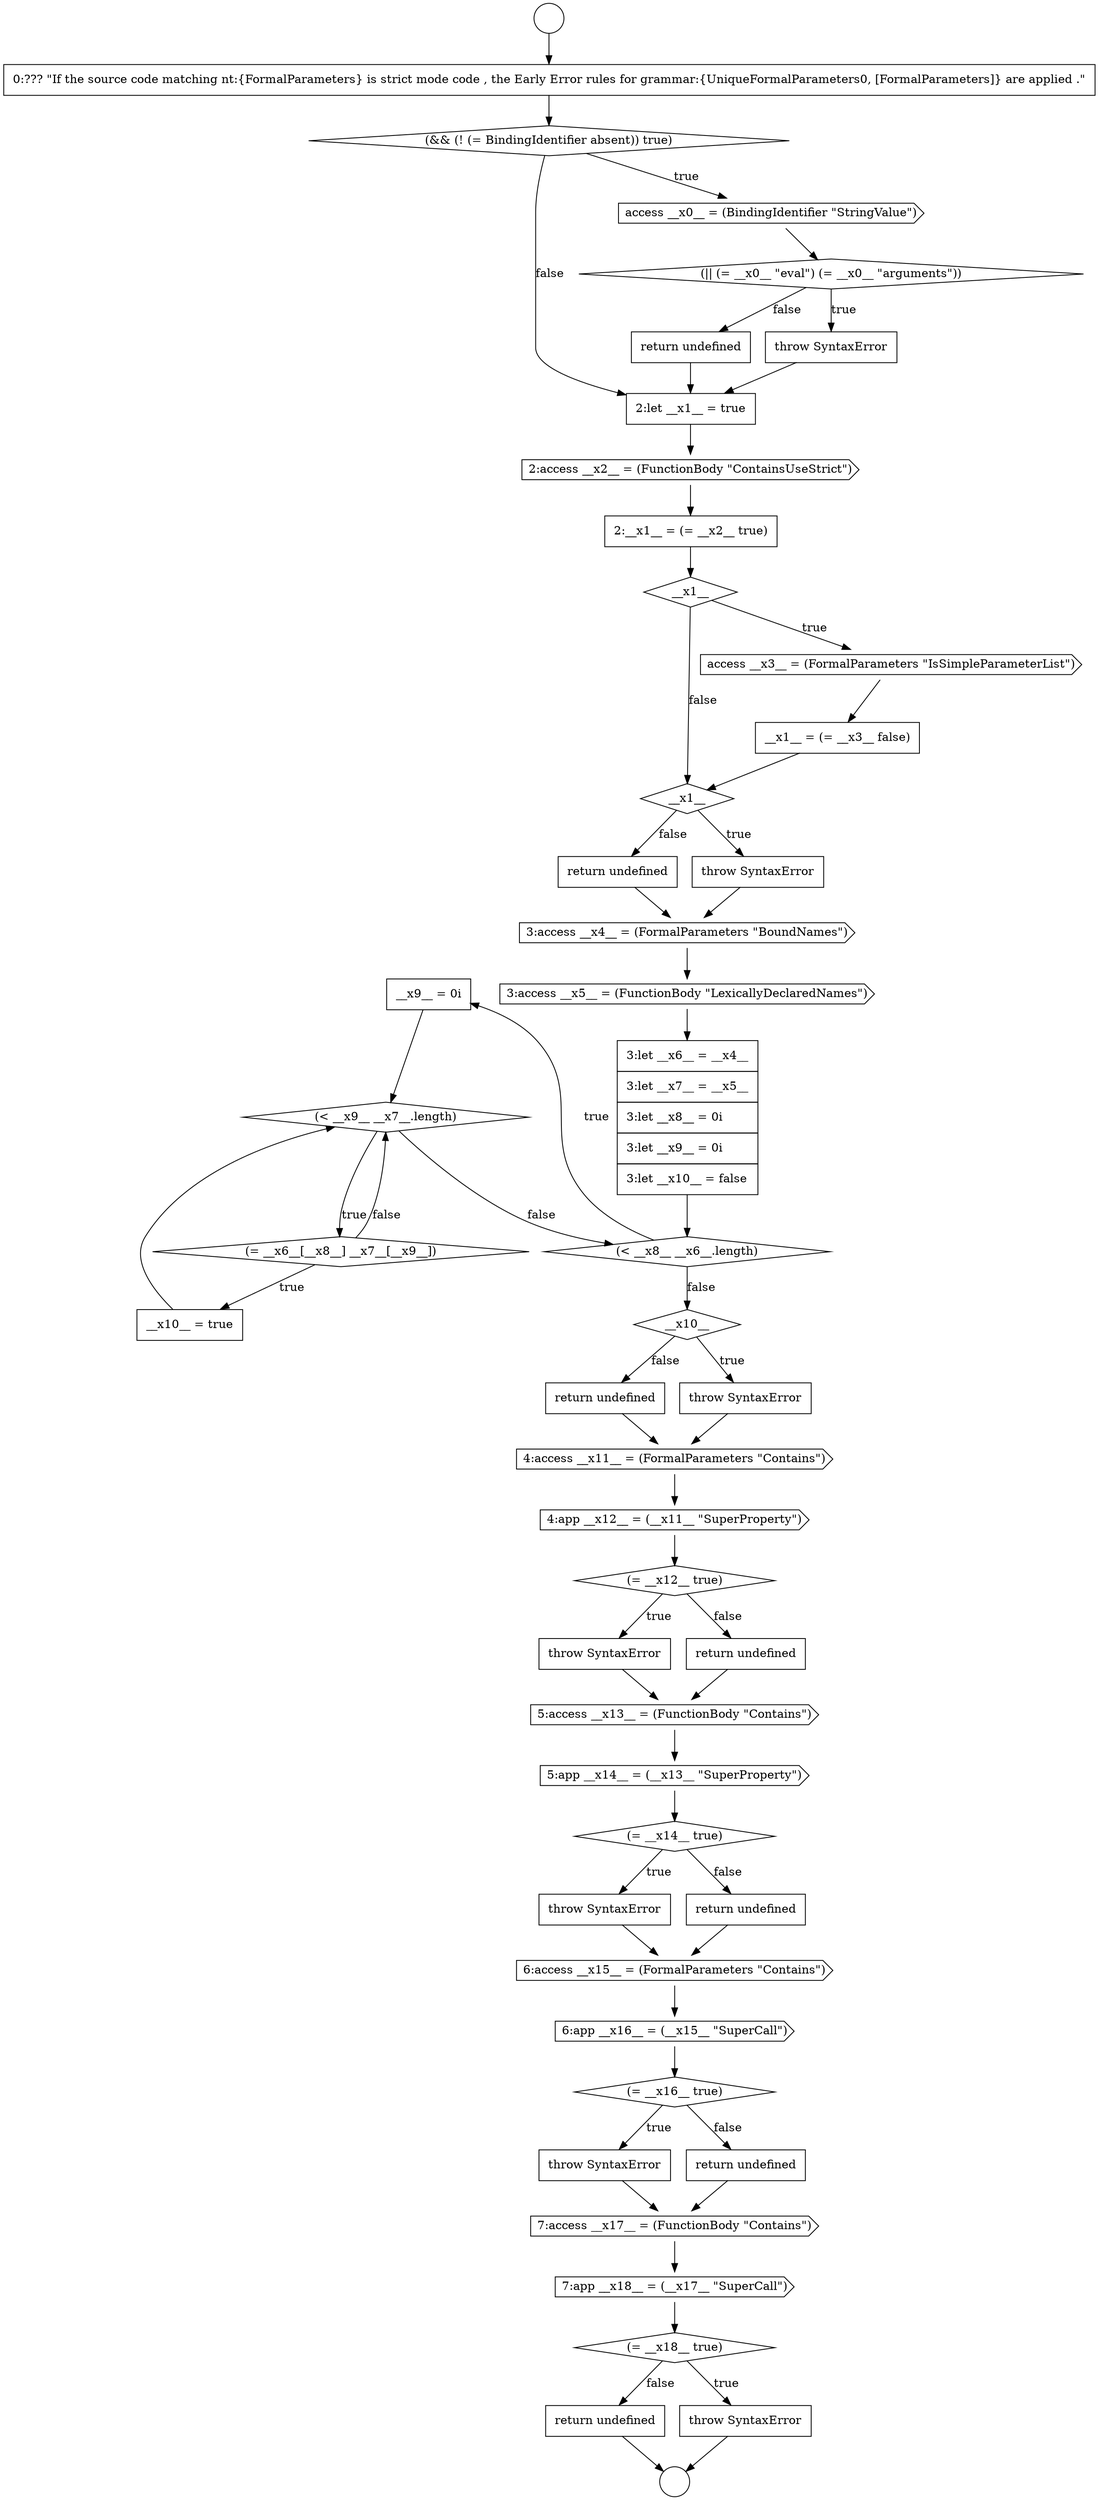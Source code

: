 digraph {
  node19841 [shape=none, margin=0, label=<<font color="black">
    <table border="0" cellborder="1" cellspacing="0" cellpadding="10">
      <tr><td align="left">__x9__ = 0i</td></tr>
    </table>
  </font>> color="black" fillcolor="white" style=filled]
  node19860 [shape=diamond, label=<<font color="black">(= __x16__ true)</font>> color="black" fillcolor="white" style=filled]
  node19863 [shape=cds, label=<<font color="black">7:access __x17__ = (FunctionBody &quot;Contains&quot;)</font>> color="black" fillcolor="white" style=filled]
  node19851 [shape=none, margin=0, label=<<font color="black">
    <table border="0" cellborder="1" cellspacing="0" cellpadding="10">
      <tr><td align="left">throw SyntaxError</td></tr>
    </table>
  </font>> color="black" fillcolor="white" style=filled]
  node19831 [shape=diamond, label=<<font color="black">__x1__</font>> color="black" fillcolor="white" style=filled]
  node19864 [shape=cds, label=<<font color="black">7:app __x18__ = (__x17__ &quot;SuperCall&quot;)</font>> color="black" fillcolor="white" style=filled]
  node19843 [shape=diamond, label=<<font color="black">(= __x6__[__x8__] __x7__[__x9__])</font>> color="black" fillcolor="white" style=filled]
  node19849 [shape=cds, label=<<font color="black">4:app __x12__ = (__x11__ &quot;SuperProperty&quot;)</font>> color="black" fillcolor="white" style=filled]
  node19830 [shape=none, margin=0, label=<<font color="black">
    <table border="0" cellborder="1" cellspacing="0" cellpadding="10">
      <tr><td align="left">2:__x1__ = (= __x2__ true)</td></tr>
    </table>
  </font>> color="black" fillcolor="white" style=filled]
  node19823 [shape=diamond, label=<<font color="black">(&amp;&amp; (! (= BindingIdentifier absent)) true)</font>> color="black" fillcolor="white" style=filled]
  node19826 [shape=none, margin=0, label=<<font color="black">
    <table border="0" cellborder="1" cellspacing="0" cellpadding="10">
      <tr><td align="left">throw SyntaxError</td></tr>
    </table>
  </font>> color="black" fillcolor="white" style=filled]
  node19837 [shape=cds, label=<<font color="black">3:access __x4__ = (FormalParameters &quot;BoundNames&quot;)</font>> color="black" fillcolor="white" style=filled]
  node19856 [shape=none, margin=0, label=<<font color="black">
    <table border="0" cellborder="1" cellspacing="0" cellpadding="10">
      <tr><td align="left">throw SyntaxError</td></tr>
    </table>
  </font>> color="black" fillcolor="white" style=filled]
  node19839 [shape=none, margin=0, label=<<font color="black">
    <table border="0" cellborder="1" cellspacing="0" cellpadding="10">
      <tr><td align="left">3:let __x6__ = __x4__</td></tr>
      <tr><td align="left">3:let __x7__ = __x5__</td></tr>
      <tr><td align="left">3:let __x8__ = 0i</td></tr>
      <tr><td align="left">3:let __x9__ = 0i</td></tr>
      <tr><td align="left">3:let __x10__ = false</td></tr>
    </table>
  </font>> color="black" fillcolor="white" style=filled]
  node19836 [shape=none, margin=0, label=<<font color="black">
    <table border="0" cellborder="1" cellspacing="0" cellpadding="10">
      <tr><td align="left">return undefined</td></tr>
    </table>
  </font>> color="black" fillcolor="white" style=filled]
  node19827 [shape=none, margin=0, label=<<font color="black">
    <table border="0" cellborder="1" cellspacing="0" cellpadding="10">
      <tr><td align="left">return undefined</td></tr>
    </table>
  </font>> color="black" fillcolor="white" style=filled]
  node19840 [shape=diamond, label=<<font color="black">(&lt; __x8__ __x6__.length)</font>> color="black" fillcolor="white" style=filled]
  node19855 [shape=diamond, label=<<font color="black">(= __x14__ true)</font>> color="black" fillcolor="white" style=filled]
  node19845 [shape=diamond, label=<<font color="black">__x10__</font>> color="black" fillcolor="white" style=filled]
  node19842 [shape=diamond, label=<<font color="black">(&lt; __x9__ __x7__.length)</font>> color="black" fillcolor="white" style=filled]
  node19835 [shape=none, margin=0, label=<<font color="black">
    <table border="0" cellborder="1" cellspacing="0" cellpadding="10">
      <tr><td align="left">throw SyntaxError</td></tr>
    </table>
  </font>> color="black" fillcolor="white" style=filled]
  node19832 [shape=cds, label=<<font color="black">access __x3__ = (FormalParameters &quot;IsSimpleParameterList&quot;)</font>> color="black" fillcolor="white" style=filled]
  node19857 [shape=none, margin=0, label=<<font color="black">
    <table border="0" cellborder="1" cellspacing="0" cellpadding="10">
      <tr><td align="left">return undefined</td></tr>
    </table>
  </font>> color="black" fillcolor="white" style=filled]
  node19854 [shape=cds, label=<<font color="black">5:app __x14__ = (__x13__ &quot;SuperProperty&quot;)</font>> color="black" fillcolor="white" style=filled]
  node19847 [shape=none, margin=0, label=<<font color="black">
    <table border="0" cellborder="1" cellspacing="0" cellpadding="10">
      <tr><td align="left">return undefined</td></tr>
    </table>
  </font>> color="black" fillcolor="white" style=filled]
  node19850 [shape=diamond, label=<<font color="black">(= __x12__ true)</font>> color="black" fillcolor="white" style=filled]
  node19867 [shape=none, margin=0, label=<<font color="black">
    <table border="0" cellborder="1" cellspacing="0" cellpadding="10">
      <tr><td align="left">return undefined</td></tr>
    </table>
  </font>> color="black" fillcolor="white" style=filled]
  node19846 [shape=none, margin=0, label=<<font color="black">
    <table border="0" cellborder="1" cellspacing="0" cellpadding="10">
      <tr><td align="left">throw SyntaxError</td></tr>
    </table>
  </font>> color="black" fillcolor="white" style=filled]
  node19861 [shape=none, margin=0, label=<<font color="black">
    <table border="0" cellborder="1" cellspacing="0" cellpadding="10">
      <tr><td align="left">throw SyntaxError</td></tr>
    </table>
  </font>> color="black" fillcolor="white" style=filled]
  node19828 [shape=none, margin=0, label=<<font color="black">
    <table border="0" cellborder="1" cellspacing="0" cellpadding="10">
      <tr><td align="left">2:let __x1__ = true</td></tr>
    </table>
  </font>> color="black" fillcolor="white" style=filled]
  node19822 [shape=none, margin=0, label=<<font color="black">
    <table border="0" cellborder="1" cellspacing="0" cellpadding="10">
      <tr><td align="left">0:??? &quot;If the source code matching nt:{FormalParameters} is strict mode code , the Early Error rules for grammar:{UniqueFormalParameters0, [FormalParameters]} are applied .&quot;</td></tr>
    </table>
  </font>> color="black" fillcolor="white" style=filled]
  node19858 [shape=cds, label=<<font color="black">6:access __x15__ = (FormalParameters &quot;Contains&quot;)</font>> color="black" fillcolor="white" style=filled]
  node19834 [shape=diamond, label=<<font color="black">__x1__</font>> color="black" fillcolor="white" style=filled]
  node19829 [shape=cds, label=<<font color="black">2:access __x2__ = (FunctionBody &quot;ContainsUseStrict&quot;)</font>> color="black" fillcolor="white" style=filled]
  node19824 [shape=cds, label=<<font color="black">access __x0__ = (BindingIdentifier &quot;StringValue&quot;)</font>> color="black" fillcolor="white" style=filled]
  node19848 [shape=cds, label=<<font color="black">4:access __x11__ = (FormalParameters &quot;Contains&quot;)</font>> color="black" fillcolor="white" style=filled]
  node19853 [shape=cds, label=<<font color="black">5:access __x13__ = (FunctionBody &quot;Contains&quot;)</font>> color="black" fillcolor="white" style=filled]
  node19825 [shape=diamond, label=<<font color="black">(|| (= __x0__ &quot;eval&quot;) (= __x0__ &quot;arguments&quot;))</font>> color="black" fillcolor="white" style=filled]
  node19866 [shape=none, margin=0, label=<<font color="black">
    <table border="0" cellborder="1" cellspacing="0" cellpadding="10">
      <tr><td align="left">throw SyntaxError</td></tr>
    </table>
  </font>> color="black" fillcolor="white" style=filled]
  node19862 [shape=none, margin=0, label=<<font color="black">
    <table border="0" cellborder="1" cellspacing="0" cellpadding="10">
      <tr><td align="left">return undefined</td></tr>
    </table>
  </font>> color="black" fillcolor="white" style=filled]
  node19821 [shape=circle label=" " color="black" fillcolor="white" style=filled]
  node19838 [shape=cds, label=<<font color="black">3:access __x5__ = (FunctionBody &quot;LexicallyDeclaredNames&quot;)</font>> color="black" fillcolor="white" style=filled]
  node19820 [shape=circle label=" " color="black" fillcolor="white" style=filled]
  node19859 [shape=cds, label=<<font color="black">6:app __x16__ = (__x15__ &quot;SuperCall&quot;)</font>> color="black" fillcolor="white" style=filled]
  node19844 [shape=none, margin=0, label=<<font color="black">
    <table border="0" cellborder="1" cellspacing="0" cellpadding="10">
      <tr><td align="left">__x10__ = true</td></tr>
    </table>
  </font>> color="black" fillcolor="white" style=filled]
  node19833 [shape=none, margin=0, label=<<font color="black">
    <table border="0" cellborder="1" cellspacing="0" cellpadding="10">
      <tr><td align="left">__x1__ = (= __x3__ false)</td></tr>
    </table>
  </font>> color="black" fillcolor="white" style=filled]
  node19852 [shape=none, margin=0, label=<<font color="black">
    <table border="0" cellborder="1" cellspacing="0" cellpadding="10">
      <tr><td align="left">return undefined</td></tr>
    </table>
  </font>> color="black" fillcolor="white" style=filled]
  node19865 [shape=diamond, label=<<font color="black">(= __x18__ true)</font>> color="black" fillcolor="white" style=filled]
  node19855 -> node19856 [label=<<font color="black">true</font>> color="black"]
  node19855 -> node19857 [label=<<font color="black">false</font>> color="black"]
  node19862 -> node19863 [ color="black"]
  node19852 -> node19853 [ color="black"]
  node19861 -> node19863 [ color="black"]
  node19837 -> node19838 [ color="black"]
  node19828 -> node19829 [ color="black"]
  node19856 -> node19858 [ color="black"]
  node19865 -> node19866 [label=<<font color="black">true</font>> color="black"]
  node19865 -> node19867 [label=<<font color="black">false</font>> color="black"]
  node19820 -> node19822 [ color="black"]
  node19850 -> node19851 [label=<<font color="black">true</font>> color="black"]
  node19850 -> node19852 [label=<<font color="black">false</font>> color="black"]
  node19839 -> node19840 [ color="black"]
  node19849 -> node19850 [ color="black"]
  node19824 -> node19825 [ color="black"]
  node19831 -> node19832 [label=<<font color="black">true</font>> color="black"]
  node19831 -> node19834 [label=<<font color="black">false</font>> color="black"]
  node19822 -> node19823 [ color="black"]
  node19829 -> node19830 [ color="black"]
  node19842 -> node19843 [label=<<font color="black">true</font>> color="black"]
  node19842 -> node19840 [label=<<font color="black">false</font>> color="black"]
  node19843 -> node19844 [label=<<font color="black">true</font>> color="black"]
  node19843 -> node19842 [label=<<font color="black">false</font>> color="black"]
  node19854 -> node19855 [ color="black"]
  node19840 -> node19841 [label=<<font color="black">true</font>> color="black"]
  node19840 -> node19845 [label=<<font color="black">false</font>> color="black"]
  node19832 -> node19833 [ color="black"]
  node19847 -> node19848 [ color="black"]
  node19848 -> node19849 [ color="black"]
  node19863 -> node19864 [ color="black"]
  node19834 -> node19835 [label=<<font color="black">true</font>> color="black"]
  node19834 -> node19836 [label=<<font color="black">false</font>> color="black"]
  node19860 -> node19861 [label=<<font color="black">true</font>> color="black"]
  node19860 -> node19862 [label=<<font color="black">false</font>> color="black"]
  node19857 -> node19858 [ color="black"]
  node19845 -> node19846 [label=<<font color="black">true</font>> color="black"]
  node19845 -> node19847 [label=<<font color="black">false</font>> color="black"]
  node19826 -> node19828 [ color="black"]
  node19858 -> node19859 [ color="black"]
  node19867 -> node19821 [ color="black"]
  node19835 -> node19837 [ color="black"]
  node19864 -> node19865 [ color="black"]
  node19851 -> node19853 [ color="black"]
  node19859 -> node19860 [ color="black"]
  node19841 -> node19842 [ color="black"]
  node19836 -> node19837 [ color="black"]
  node19833 -> node19834 [ color="black"]
  node19838 -> node19839 [ color="black"]
  node19823 -> node19824 [label=<<font color="black">true</font>> color="black"]
  node19823 -> node19828 [label=<<font color="black">false</font>> color="black"]
  node19830 -> node19831 [ color="black"]
  node19827 -> node19828 [ color="black"]
  node19844 -> node19842 [ color="black"]
  node19853 -> node19854 [ color="black"]
  node19825 -> node19826 [label=<<font color="black">true</font>> color="black"]
  node19825 -> node19827 [label=<<font color="black">false</font>> color="black"]
  node19866 -> node19821 [ color="black"]
  node19846 -> node19848 [ color="black"]
}
